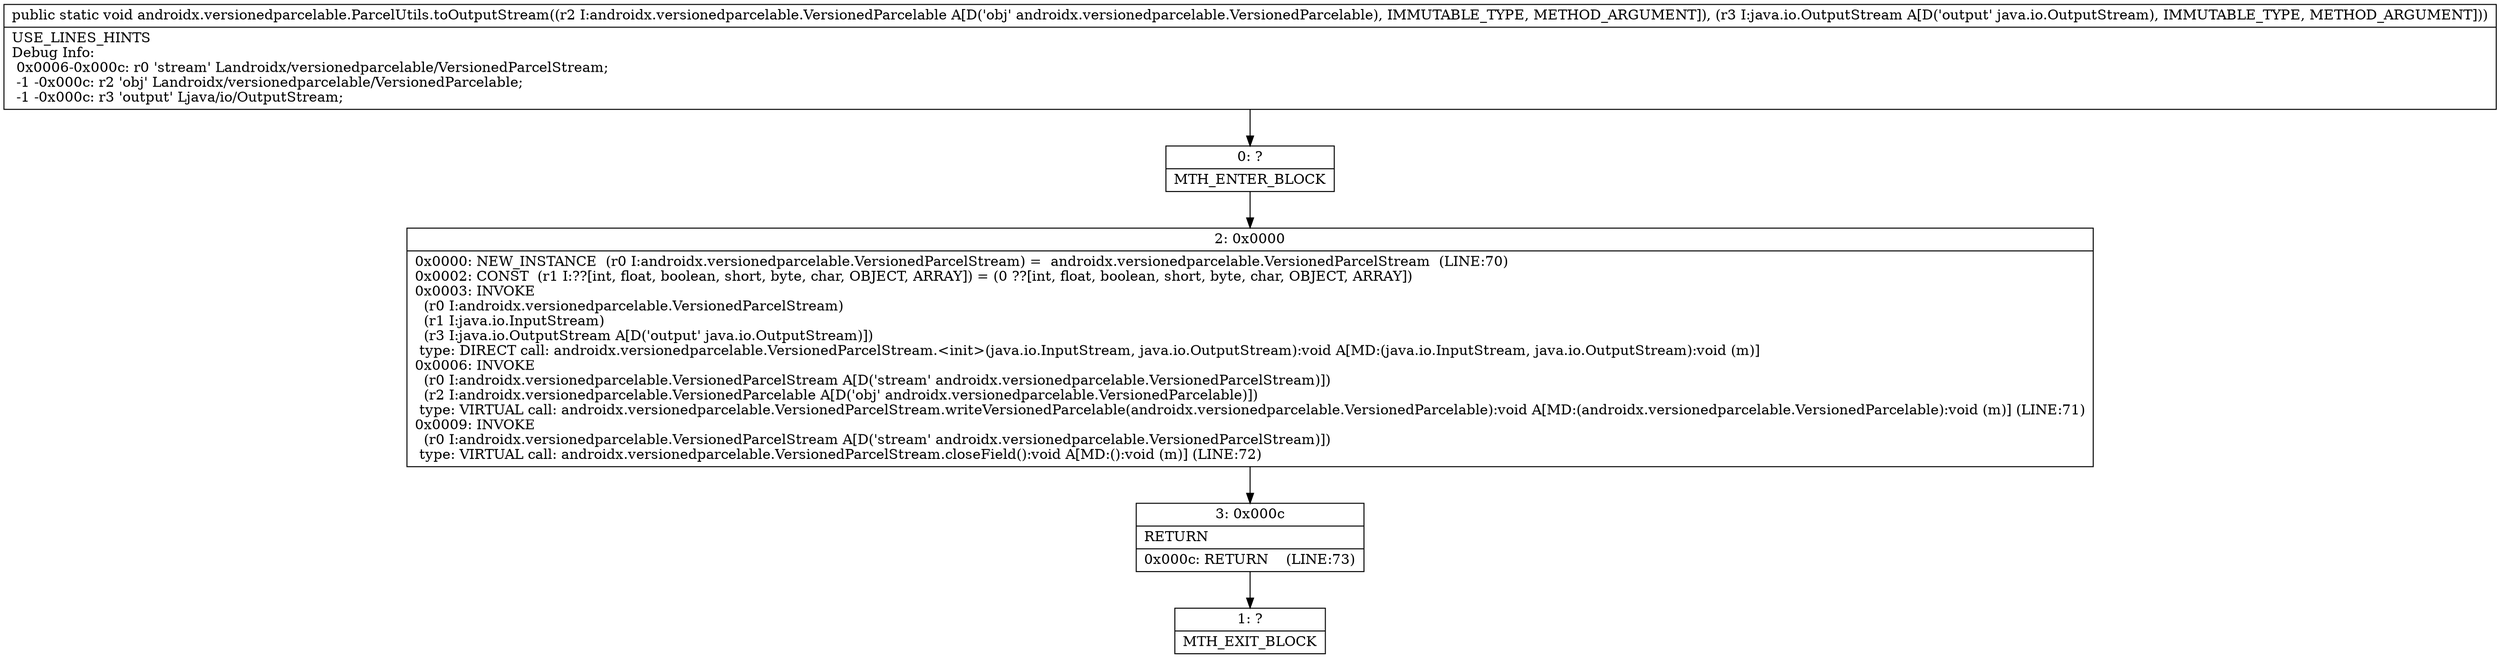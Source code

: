 digraph "CFG forandroidx.versionedparcelable.ParcelUtils.toOutputStream(Landroidx\/versionedparcelable\/VersionedParcelable;Ljava\/io\/OutputStream;)V" {
Node_0 [shape=record,label="{0\:\ ?|MTH_ENTER_BLOCK\l}"];
Node_2 [shape=record,label="{2\:\ 0x0000|0x0000: NEW_INSTANCE  (r0 I:androidx.versionedparcelable.VersionedParcelStream) =  androidx.versionedparcelable.VersionedParcelStream  (LINE:70)\l0x0002: CONST  (r1 I:??[int, float, boolean, short, byte, char, OBJECT, ARRAY]) = (0 ??[int, float, boolean, short, byte, char, OBJECT, ARRAY]) \l0x0003: INVOKE  \l  (r0 I:androidx.versionedparcelable.VersionedParcelStream)\l  (r1 I:java.io.InputStream)\l  (r3 I:java.io.OutputStream A[D('output' java.io.OutputStream)])\l type: DIRECT call: androidx.versionedparcelable.VersionedParcelStream.\<init\>(java.io.InputStream, java.io.OutputStream):void A[MD:(java.io.InputStream, java.io.OutputStream):void (m)]\l0x0006: INVOKE  \l  (r0 I:androidx.versionedparcelable.VersionedParcelStream A[D('stream' androidx.versionedparcelable.VersionedParcelStream)])\l  (r2 I:androidx.versionedparcelable.VersionedParcelable A[D('obj' androidx.versionedparcelable.VersionedParcelable)])\l type: VIRTUAL call: androidx.versionedparcelable.VersionedParcelStream.writeVersionedParcelable(androidx.versionedparcelable.VersionedParcelable):void A[MD:(androidx.versionedparcelable.VersionedParcelable):void (m)] (LINE:71)\l0x0009: INVOKE  \l  (r0 I:androidx.versionedparcelable.VersionedParcelStream A[D('stream' androidx.versionedparcelable.VersionedParcelStream)])\l type: VIRTUAL call: androidx.versionedparcelable.VersionedParcelStream.closeField():void A[MD:():void (m)] (LINE:72)\l}"];
Node_3 [shape=record,label="{3\:\ 0x000c|RETURN\l|0x000c: RETURN    (LINE:73)\l}"];
Node_1 [shape=record,label="{1\:\ ?|MTH_EXIT_BLOCK\l}"];
MethodNode[shape=record,label="{public static void androidx.versionedparcelable.ParcelUtils.toOutputStream((r2 I:androidx.versionedparcelable.VersionedParcelable A[D('obj' androidx.versionedparcelable.VersionedParcelable), IMMUTABLE_TYPE, METHOD_ARGUMENT]), (r3 I:java.io.OutputStream A[D('output' java.io.OutputStream), IMMUTABLE_TYPE, METHOD_ARGUMENT]))  | USE_LINES_HINTS\lDebug Info:\l  0x0006\-0x000c: r0 'stream' Landroidx\/versionedparcelable\/VersionedParcelStream;\l  \-1 \-0x000c: r2 'obj' Landroidx\/versionedparcelable\/VersionedParcelable;\l  \-1 \-0x000c: r3 'output' Ljava\/io\/OutputStream;\l}"];
MethodNode -> Node_0;Node_0 -> Node_2;
Node_2 -> Node_3;
Node_3 -> Node_1;
}

